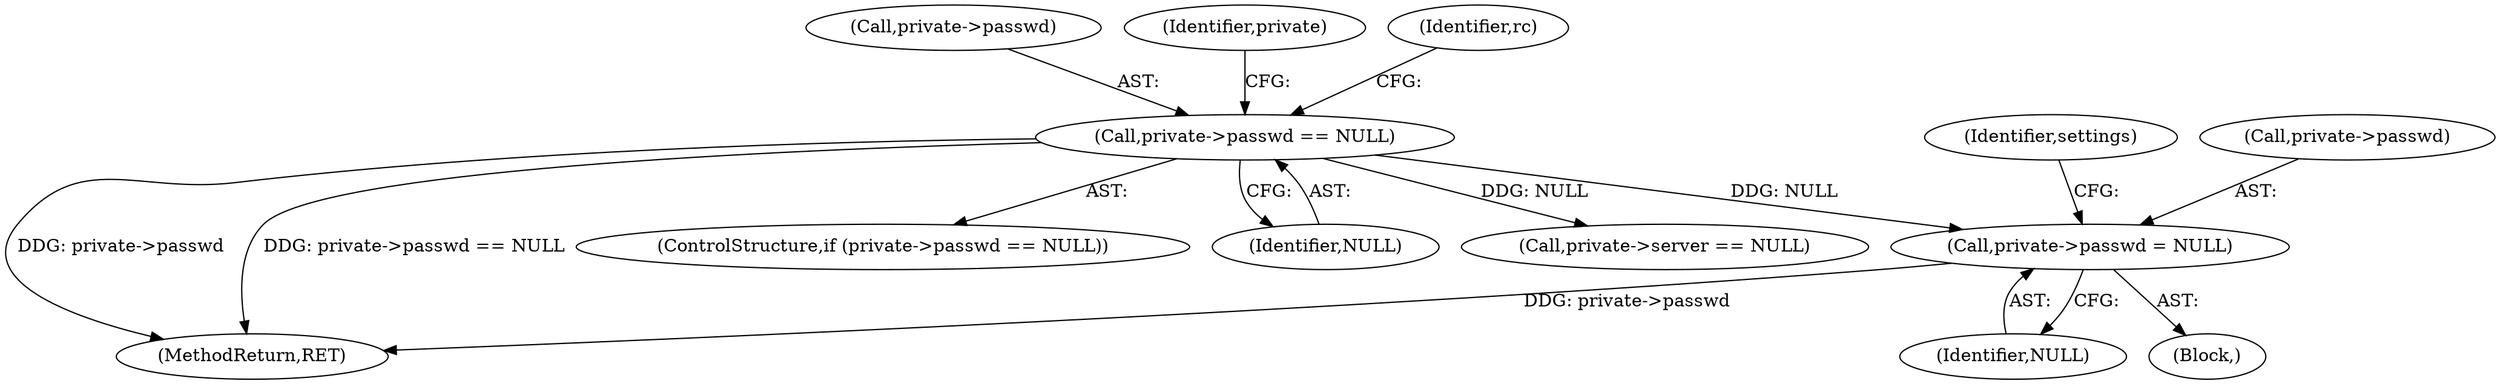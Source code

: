 digraph "0_pacemaker_564f7cc2a51dcd2f28ab12a13394f31be5aa3c93_7@pointer" {
"1000168" [label="(Call,private->passwd = NULL)"];
"1000117" [label="(Call,private->passwd == NULL)"];
"1000118" [label="(Call,private->passwd)"];
"1000187" [label="(Call,private->server == NULL)"];
"1000167" [label="(Block,)"];
"1000308" [label="(MethodReturn,RET)"];
"1000175" [label="(Identifier,settings)"];
"1000168" [label="(Call,private->passwd = NULL)"];
"1000172" [label="(Identifier,NULL)"];
"1000189" [label="(Identifier,private)"];
"1000116" [label="(ControlStructure,if (private->passwd == NULL))"];
"1000126" [label="(Identifier,rc)"];
"1000121" [label="(Identifier,NULL)"];
"1000169" [label="(Call,private->passwd)"];
"1000117" [label="(Call,private->passwd == NULL)"];
"1000168" -> "1000167"  [label="AST: "];
"1000168" -> "1000172"  [label="CFG: "];
"1000169" -> "1000168"  [label="AST: "];
"1000172" -> "1000168"  [label="AST: "];
"1000175" -> "1000168"  [label="CFG: "];
"1000168" -> "1000308"  [label="DDG: private->passwd"];
"1000117" -> "1000168"  [label="DDG: NULL"];
"1000117" -> "1000116"  [label="AST: "];
"1000117" -> "1000121"  [label="CFG: "];
"1000118" -> "1000117"  [label="AST: "];
"1000121" -> "1000117"  [label="AST: "];
"1000126" -> "1000117"  [label="CFG: "];
"1000189" -> "1000117"  [label="CFG: "];
"1000117" -> "1000308"  [label="DDG: private->passwd"];
"1000117" -> "1000308"  [label="DDG: private->passwd == NULL"];
"1000117" -> "1000187"  [label="DDG: NULL"];
}
